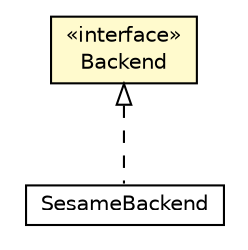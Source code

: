 #!/usr/local/bin/dot
#
# Class diagram 
# Generated by UMLGraph version R5_6-24-gf6e263 (http://www.umlgraph.org/)
#

digraph G {
	edge [fontname="Helvetica",fontsize=10,labelfontname="Helvetica",labelfontsize=10];
	node [fontname="Helvetica",fontsize=10,shape=plaintext];
	nodesep=0.25;
	ranksep=0.5;
	// org.universAAL.context.che.database.Backend
	c1735 [label=<<table title="org.universAAL.context.che.database.Backend" border="0" cellborder="1" cellspacing="0" cellpadding="2" port="p" bgcolor="lemonChiffon" href="./Backend.html">
		<tr><td><table border="0" cellspacing="0" cellpadding="1">
<tr><td align="center" balign="center"> &#171;interface&#187; </td></tr>
<tr><td align="center" balign="center"> Backend </td></tr>
		</table></td></tr>
		</table>>, URL="./Backend.html", fontname="Helvetica", fontcolor="black", fontsize=10.0];
	// org.universAAL.context.che.database.impl.SesameBackend
	c1742 [label=<<table title="org.universAAL.context.che.database.impl.SesameBackend" border="0" cellborder="1" cellspacing="0" cellpadding="2" port="p" href="./impl/SesameBackend.html">
		<tr><td><table border="0" cellspacing="0" cellpadding="1">
<tr><td align="center" balign="center"> SesameBackend </td></tr>
		</table></td></tr>
		</table>>, URL="./impl/SesameBackend.html", fontname="Helvetica", fontcolor="black", fontsize=10.0];
	//org.universAAL.context.che.database.impl.SesameBackend implements org.universAAL.context.che.database.Backend
	c1735:p -> c1742:p [dir=back,arrowtail=empty,style=dashed];
}

